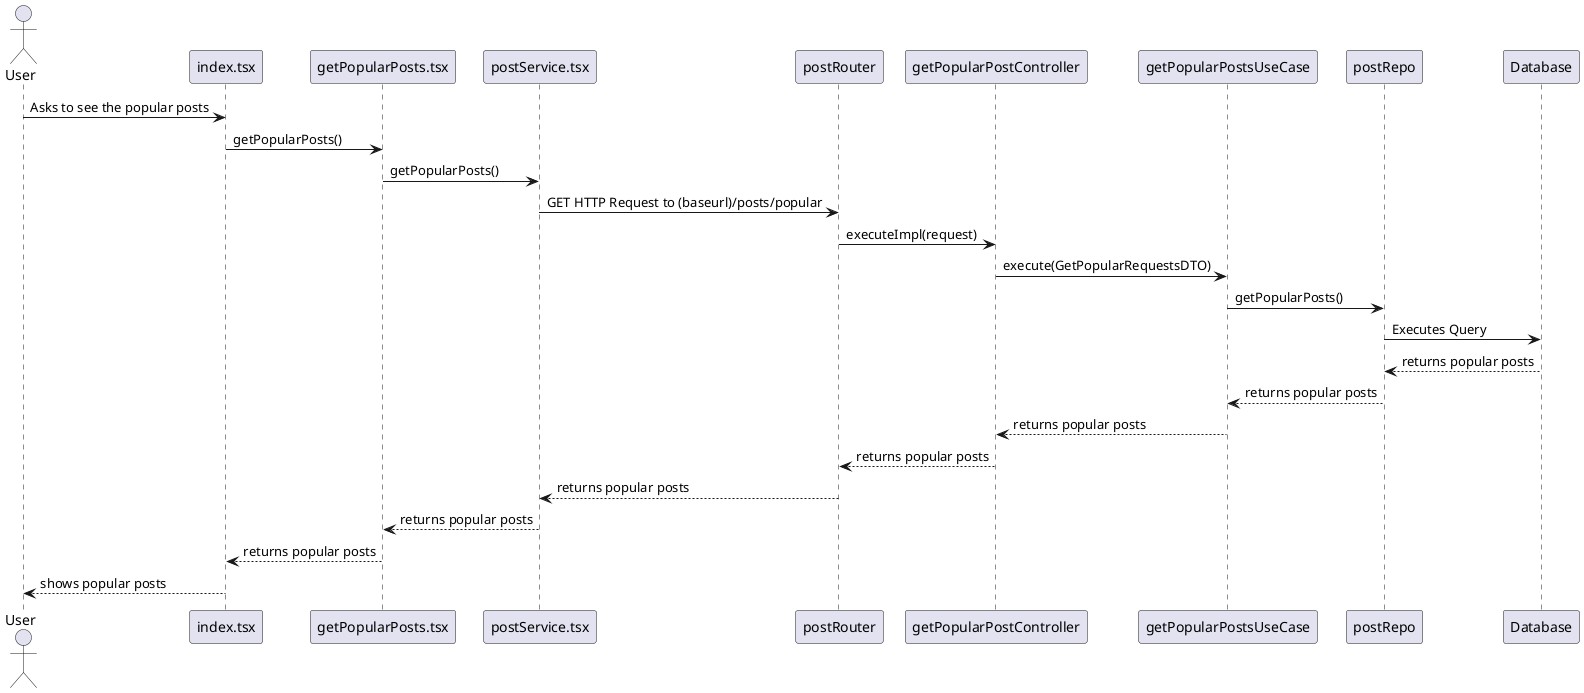 @startuml
actor User as "User"
User -> index.tsx : Asks to see the popular posts

participant index.tsx as "(Front-End) index.tsx \n public/app/src/pages"
index.tsx -> getPopularPosts.tsx : getPopularPosts()

participant getPopularPosts.tsx as "(Front-End) getPopularPosts.tsx \n public/app/src/modules/forum/redux/operators"
getPopularPosts.tsx -> postService.tsx : getPopularPosts()

participant postService.tsx as "(Front-End) postService \n public/app/src/services"
postService.tsx -> postRouter : GET HTTP Request to (baseurl)/posts/popular

participant postRouter as "(Back-end) postRouterb \n src/modules/forum/infra/https/routes/post"
postRouter -> getPopularPostController : executeImpl(request)

participant getPopularPostController as "(Back-end) getPopularPostController \n src/modules/forum/useCases/post/getPopularPosts"
getPopularPostController -> getPopularPostsUseCase : execute(GetPopularRequestsDTO)

participant getPopularPostsUseCase as "(Back-end) getPopularPosts \n src/modules/forum/useCases/post/getPopularPosts"
getPopularPostsUseCase -> postRepo : getPopularPosts()

participant postRepo as "(Back-end) postRepo \n src/modules/forum/repos/implementations"
postRepo -> Database : Executes Query

Database --> postRepo : returns popular posts
postRepo --> getPopularPostsUseCase : returns popular posts
getPopularPostsUseCase --> getPopularPostController : returns popular posts
getPopularPostController --> postRouter : returns popular posts
postRouter --> postService.tsx : returns popular posts
postService.tsx --> getPopularPosts.tsx : returns popular posts
getPopularPosts.tsx --> index.tsx : returns popular posts
index.tsx --> User : shows popular posts


@enduml
